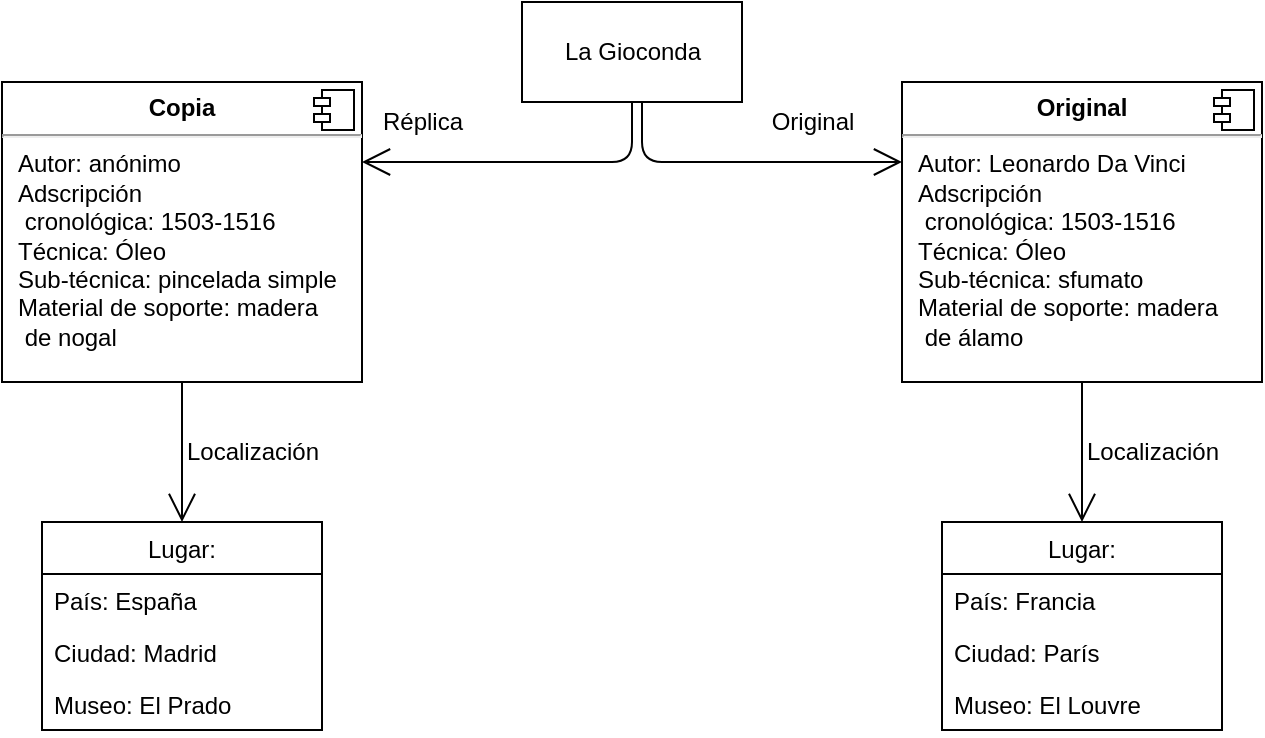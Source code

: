 <mxfile>
    <diagram id="PrQ3p0FyFkzLTTEJ1xfp" name="Page-1">
        <mxGraphModel dx="746" dy="568" grid="1" gridSize="10" guides="1" tooltips="1" connect="1" arrows="1" fold="1" page="1" pageScale="1" pageWidth="827" pageHeight="1169" math="0" shadow="0">
            <root>
                <mxCell id="0"/>
                <mxCell id="1" parent="0"/>
                <mxCell id="2" value="La Gioconda" style="html=1;" vertex="1" parent="1">
                    <mxGeometry x="330" y="120" width="110" height="50" as="geometry"/>
                </mxCell>
                <mxCell id="3" value="" style="endArrow=open;endFill=1;endSize=12;html=1;exitX=0.5;exitY=1;exitDx=0;exitDy=0;" edge="1" parent="1" source="2">
                    <mxGeometry width="160" relative="1" as="geometry">
                        <mxPoint x="300" y="300" as="sourcePoint"/>
                        <mxPoint x="250" y="200" as="targetPoint"/>
                        <Array as="points">
                            <mxPoint x="385" y="200"/>
                        </Array>
                    </mxGeometry>
                </mxCell>
                <mxCell id="4" value="" style="endArrow=open;endFill=1;endSize=12;html=1;" edge="1" parent="1">
                    <mxGeometry width="160" relative="1" as="geometry">
                        <mxPoint x="390" y="170" as="sourcePoint"/>
                        <mxPoint x="520" y="200" as="targetPoint"/>
                        <Array as="points">
                            <mxPoint x="390" y="200"/>
                        </Array>
                    </mxGeometry>
                </mxCell>
                <mxCell id="13" value="&lt;p style=&quot;margin:0px;margin-top:6px;text-align:center;&quot;&gt;&lt;b&gt;Copia&lt;/b&gt;&lt;/p&gt;&lt;hr&gt;&lt;p style=&quot;margin:0px;margin-left:8px;&quot;&gt;Autor: anónimo&lt;br&gt;Adscripción&lt;br style=&quot;padding: 0px; margin: 0px;&quot;&gt;&amp;nbsp;cronológica: 1503-1516&lt;br&gt;&lt;/p&gt;&lt;p style=&quot;margin:0px;margin-left:8px;&quot;&gt;Técnica: Óleo&lt;/p&gt;&lt;p style=&quot;margin:0px;margin-left:8px;&quot;&gt;Sub-técnica: pincelada simple&lt;/p&gt;&lt;p style=&quot;margin:0px;margin-left:8px;&quot;&gt;Material de soporte: madera&amp;nbsp;&lt;/p&gt;&lt;p style=&quot;margin:0px;margin-left:8px;&quot;&gt;&amp;nbsp;de nogal&lt;/p&gt;&lt;p style=&quot;margin:0px;margin-left:8px;&quot;&gt;&lt;br&gt;&lt;/p&gt;" style="align=left;overflow=fill;html=1;dropTarget=0;" vertex="1" parent="1">
                    <mxGeometry x="70" y="160" width="180" height="150" as="geometry"/>
                </mxCell>
                <mxCell id="14" value="" style="shape=component;jettyWidth=8;jettyHeight=4;" vertex="1" parent="13">
                    <mxGeometry x="1" width="20" height="20" relative="1" as="geometry">
                        <mxPoint x="-24" y="4" as="offset"/>
                    </mxGeometry>
                </mxCell>
                <mxCell id="18" value="&lt;p style=&quot;margin:0px;margin-top:6px;text-align:center;&quot;&gt;&lt;b&gt;Original&lt;/b&gt;&lt;/p&gt;&lt;hr&gt;&lt;p style=&quot;margin:0px;margin-left:8px;&quot;&gt;Autor: Leonardo Da Vinci&lt;br&gt;Adscripción&lt;br style=&quot;padding: 0px; margin: 0px;&quot;&gt;&amp;nbsp;cronológica: 1503-1516&lt;br&gt;&lt;/p&gt;&lt;p style=&quot;margin:0px;margin-left:8px;&quot;&gt;Técnica: Óleo&lt;/p&gt;&lt;p style=&quot;margin:0px;margin-left:8px;&quot;&gt;Sub-técnica: sfumato&lt;/p&gt;&lt;p style=&quot;margin:0px;margin-left:8px;&quot;&gt;&lt;span style=&quot;background-color: initial;&quot;&gt;Material de soporte: madera&amp;nbsp;&lt;/span&gt;&lt;/p&gt;&lt;p style=&quot;margin:0px;margin-left:8px;&quot;&gt;&amp;nbsp;de álamo&lt;/p&gt;" style="align=left;overflow=fill;html=1;dropTarget=0;" vertex="1" parent="1">
                    <mxGeometry x="520" y="160" width="180" height="150" as="geometry"/>
                </mxCell>
                <mxCell id="19" value="" style="shape=component;jettyWidth=8;jettyHeight=4;" vertex="1" parent="18">
                    <mxGeometry x="1" width="20" height="20" relative="1" as="geometry">
                        <mxPoint x="-24" y="4" as="offset"/>
                    </mxGeometry>
                </mxCell>
                <mxCell id="25" value="Réplica" style="text;html=1;align=center;verticalAlign=middle;resizable=0;points=[];autosize=1;strokeColor=none;fillColor=none;" vertex="1" parent="1">
                    <mxGeometry x="250" y="165" width="60" height="30" as="geometry"/>
                </mxCell>
                <mxCell id="26" value="Original" style="text;html=1;align=center;verticalAlign=middle;resizable=0;points=[];autosize=1;strokeColor=none;fillColor=none;" vertex="1" parent="1">
                    <mxGeometry x="445" y="165" width="60" height="30" as="geometry"/>
                </mxCell>
                <mxCell id="33" value="" style="endArrow=open;endFill=1;endSize=12;html=1;exitX=0.5;exitY=1;exitDx=0;exitDy=0;" edge="1" parent="1" source="18">
                    <mxGeometry width="160" relative="1" as="geometry">
                        <mxPoint x="540" y="370" as="sourcePoint"/>
                        <mxPoint x="610" y="380" as="targetPoint"/>
                    </mxGeometry>
                </mxCell>
                <mxCell id="34" value="" style="endArrow=open;endFill=1;endSize=12;html=1;exitX=0.5;exitY=1;exitDx=0;exitDy=0;" edge="1" parent="1" source="13">
                    <mxGeometry width="160" relative="1" as="geometry">
                        <mxPoint x="100" y="370" as="sourcePoint"/>
                        <mxPoint x="160" y="380" as="targetPoint"/>
                    </mxGeometry>
                </mxCell>
                <mxCell id="35" value="Lugar:" style="swimlane;fontStyle=0;childLayout=stackLayout;horizontal=1;startSize=26;fillColor=none;horizontalStack=0;resizeParent=1;resizeParentMax=0;resizeLast=0;collapsible=1;marginBottom=0;" vertex="1" parent="1">
                    <mxGeometry x="90" y="380" width="140" height="104" as="geometry"/>
                </mxCell>
                <mxCell id="36" value="País: España" style="text;strokeColor=none;fillColor=none;align=left;verticalAlign=top;spacingLeft=4;spacingRight=4;overflow=hidden;rotatable=0;points=[[0,0.5],[1,0.5]];portConstraint=eastwest;" vertex="1" parent="35">
                    <mxGeometry y="26" width="140" height="26" as="geometry"/>
                </mxCell>
                <mxCell id="37" value="Ciudad: Madrid" style="text;strokeColor=none;fillColor=none;align=left;verticalAlign=top;spacingLeft=4;spacingRight=4;overflow=hidden;rotatable=0;points=[[0,0.5],[1,0.5]];portConstraint=eastwest;" vertex="1" parent="35">
                    <mxGeometry y="52" width="140" height="26" as="geometry"/>
                </mxCell>
                <mxCell id="38" value="Museo: El Prado" style="text;strokeColor=none;fillColor=none;align=left;verticalAlign=top;spacingLeft=4;spacingRight=4;overflow=hidden;rotatable=0;points=[[0,0.5],[1,0.5]];portConstraint=eastwest;" vertex="1" parent="35">
                    <mxGeometry y="78" width="140" height="26" as="geometry"/>
                </mxCell>
                <mxCell id="39" value="Localización" style="text;html=1;align=center;verticalAlign=middle;resizable=0;points=[];autosize=1;strokeColor=none;fillColor=none;" vertex="1" parent="1">
                    <mxGeometry x="150" y="330" width="90" height="30" as="geometry"/>
                </mxCell>
                <mxCell id="42" value="Lugar:" style="swimlane;fontStyle=0;childLayout=stackLayout;horizontal=1;startSize=26;fillColor=none;horizontalStack=0;resizeParent=1;resizeParentMax=0;resizeLast=0;collapsible=1;marginBottom=0;" vertex="1" parent="1">
                    <mxGeometry x="540" y="380" width="140" height="104" as="geometry"/>
                </mxCell>
                <mxCell id="43" value="País: Francia" style="text;strokeColor=none;fillColor=none;align=left;verticalAlign=top;spacingLeft=4;spacingRight=4;overflow=hidden;rotatable=0;points=[[0,0.5],[1,0.5]];portConstraint=eastwest;" vertex="1" parent="42">
                    <mxGeometry y="26" width="140" height="26" as="geometry"/>
                </mxCell>
                <mxCell id="44" value="Ciudad: París" style="text;strokeColor=none;fillColor=none;align=left;verticalAlign=top;spacingLeft=4;spacingRight=4;overflow=hidden;rotatable=0;points=[[0,0.5],[1,0.5]];portConstraint=eastwest;" vertex="1" parent="42">
                    <mxGeometry y="52" width="140" height="26" as="geometry"/>
                </mxCell>
                <mxCell id="45" value="Museo: El Louvre" style="text;strokeColor=none;fillColor=none;align=left;verticalAlign=top;spacingLeft=4;spacingRight=4;overflow=hidden;rotatable=0;points=[[0,0.5],[1,0.5]];portConstraint=eastwest;" vertex="1" parent="42">
                    <mxGeometry y="78" width="140" height="26" as="geometry"/>
                </mxCell>
                <mxCell id="46" value="Localización" style="text;html=1;align=center;verticalAlign=middle;resizable=0;points=[];autosize=1;strokeColor=none;fillColor=none;" vertex="1" parent="1">
                    <mxGeometry x="600" y="330" width="90" height="30" as="geometry"/>
                </mxCell>
            </root>
        </mxGraphModel>
    </diagram>
</mxfile>